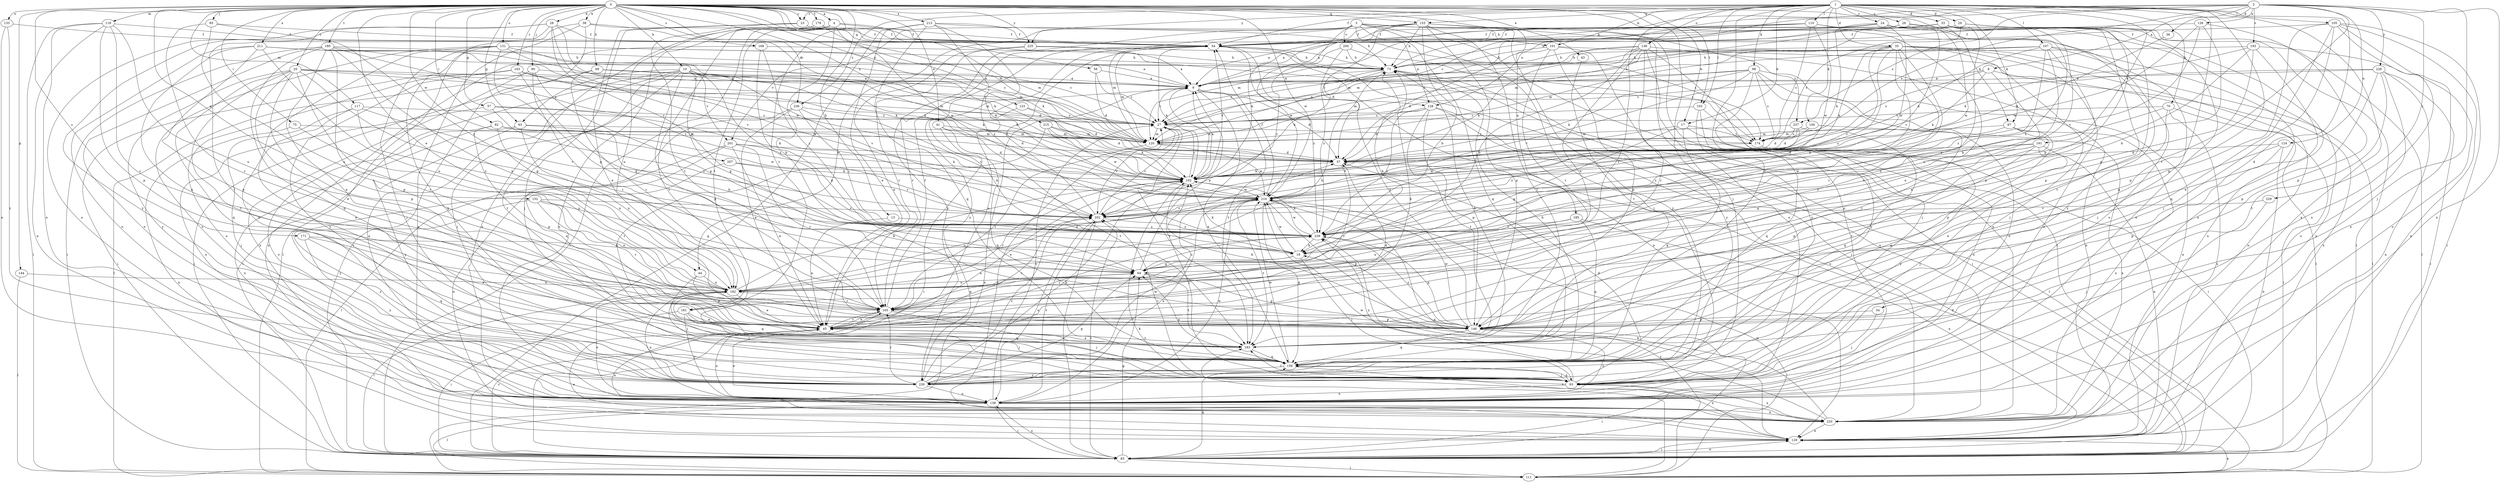 strict digraph  {
0;
1;
2;
3;
4;
8;
9;
10;
13;
17;
18;
20;
23;
24;
26;
27;
28;
29;
33;
34;
35;
36;
37;
38;
41;
43;
44;
45;
54;
56;
57;
63;
64;
69;
70;
73;
75;
82;
83;
85;
90;
93;
97;
98;
100;
101;
102;
103;
105;
107;
110;
111;
117;
118;
120;
123;
124;
126;
128;
129;
131;
133;
136;
138;
144;
146;
152;
153;
156;
163;
165;
168;
171;
174;
178;
180;
181;
183;
185;
191;
192;
193;
200;
201;
202;
207;
210;
211;
213;
215;
220;
225;
226;
229;
230;
236;
237;
239;
0 -> 4  [label=a];
0 -> 10  [label=b];
0 -> 13  [label=b];
0 -> 17  [label=b];
0 -> 20  [label=c];
0 -> 23  [label=c];
0 -> 28  [label=d];
0 -> 38  [label=e];
0 -> 41  [label=e];
0 -> 43  [label=e];
0 -> 44  [label=e];
0 -> 56  [label=g];
0 -> 57  [label=g];
0 -> 63  [label=g];
0 -> 69  [label=h];
0 -> 75  [label=i];
0 -> 82  [label=i];
0 -> 85  [label=j];
0 -> 90  [label=j];
0 -> 93  [label=j];
0 -> 97  [label=k];
0 -> 103  [label=l];
0 -> 117  [label=m];
0 -> 118  [label=m];
0 -> 120  [label=m];
0 -> 123  [label=n];
0 -> 131  [label=o];
0 -> 133  [label=o];
0 -> 144  [label=p];
0 -> 152  [label=q];
0 -> 153  [label=q];
0 -> 163  [label=r];
0 -> 168  [label=s];
0 -> 171  [label=s];
0 -> 174  [label=s];
0 -> 178  [label=t];
0 -> 180  [label=t];
0 -> 181  [label=t];
0 -> 185  [label=u];
0 -> 207  [label=w];
0 -> 210  [label=w];
0 -> 211  [label=x];
0 -> 213  [label=x];
0 -> 215  [label=x];
0 -> 225  [label=y];
0 -> 236  [label=z];
1 -> 17  [label=b];
1 -> 23  [label=c];
1 -> 24  [label=c];
1 -> 26  [label=c];
1 -> 29  [label=d];
1 -> 33  [label=d];
1 -> 34  [label=d];
1 -> 35  [label=d];
1 -> 54  [label=f];
1 -> 70  [label=h];
1 -> 97  [label=k];
1 -> 98  [label=k];
1 -> 100  [label=k];
1 -> 101  [label=k];
1 -> 103  [label=l];
1 -> 105  [label=l];
1 -> 107  [label=l];
1 -> 110  [label=l];
1 -> 136  [label=o];
1 -> 138  [label=o];
1 -> 146  [label=p];
1 -> 153  [label=q];
1 -> 156  [label=q];
1 -> 165  [label=r];
1 -> 191  [label=u];
1 -> 220  [label=x];
1 -> 225  [label=y];
1 -> 236  [label=z];
2 -> 8  [label=a];
2 -> 27  [label=c];
2 -> 36  [label=d];
2 -> 73  [label=h];
2 -> 93  [label=j];
2 -> 124  [label=n];
2 -> 126  [label=n];
2 -> 128  [label=n];
2 -> 174  [label=s];
2 -> 181  [label=t];
2 -> 193  [label=v];
2 -> 220  [label=x];
2 -> 226  [label=y];
2 -> 229  [label=y];
2 -> 237  [label=z];
3 -> 44  [label=e];
3 -> 83  [label=i];
3 -> 93  [label=j];
3 -> 101  [label=k];
3 -> 128  [label=n];
3 -> 156  [label=q];
3 -> 200  [label=v];
3 -> 201  [label=v];
3 -> 210  [label=w];
3 -> 230  [label=y];
3 -> 237  [label=z];
4 -> 54  [label=f];
4 -> 83  [label=i];
4 -> 120  [label=m];
4 -> 146  [label=p];
4 -> 181  [label=t];
4 -> 192  [label=u];
4 -> 210  [label=w];
4 -> 220  [label=x];
8 -> 9  [label=a];
8 -> 102  [label=k];
8 -> 174  [label=s];
8 -> 220  [label=x];
8 -> 239  [label=z];
9 -> 27  [label=c];
9 -> 37  [label=d];
9 -> 102  [label=k];
9 -> 128  [label=n];
9 -> 156  [label=q];
9 -> 183  [label=t];
10 -> 9  [label=a];
10 -> 63  [label=g];
10 -> 64  [label=g];
10 -> 83  [label=i];
10 -> 93  [label=j];
10 -> 102  [label=k];
10 -> 120  [label=m];
10 -> 138  [label=o];
10 -> 146  [label=p];
10 -> 183  [label=t];
10 -> 201  [label=v];
10 -> 202  [label=v];
10 -> 239  [label=z];
13 -> 45  [label=e];
13 -> 239  [label=z];
17 -> 64  [label=g];
17 -> 83  [label=i];
17 -> 156  [label=q];
17 -> 174  [label=s];
17 -> 202  [label=v];
18 -> 64  [label=g];
18 -> 93  [label=j];
18 -> 102  [label=k];
18 -> 192  [label=u];
18 -> 210  [label=w];
20 -> 9  [label=a];
20 -> 27  [label=c];
20 -> 45  [label=e];
20 -> 64  [label=g];
20 -> 120  [label=m];
20 -> 146  [label=p];
20 -> 156  [label=q];
20 -> 165  [label=r];
20 -> 183  [label=t];
20 -> 230  [label=y];
23 -> 45  [label=e];
23 -> 54  [label=f];
23 -> 93  [label=j];
23 -> 165  [label=r];
23 -> 174  [label=s];
24 -> 54  [label=f];
24 -> 102  [label=k];
24 -> 120  [label=m];
24 -> 129  [label=n];
24 -> 202  [label=v];
24 -> 210  [label=w];
24 -> 230  [label=y];
26 -> 9  [label=a];
26 -> 54  [label=f];
26 -> 146  [label=p];
26 -> 210  [label=w];
26 -> 239  [label=z];
27 -> 120  [label=m];
27 -> 174  [label=s];
27 -> 183  [label=t];
27 -> 202  [label=v];
28 -> 54  [label=f];
28 -> 138  [label=o];
28 -> 183  [label=t];
28 -> 202  [label=v];
28 -> 210  [label=w];
28 -> 230  [label=y];
28 -> 239  [label=z];
29 -> 54  [label=f];
29 -> 111  [label=l];
29 -> 120  [label=m];
29 -> 138  [label=o];
29 -> 146  [label=p];
29 -> 174  [label=s];
33 -> 9  [label=a];
33 -> 45  [label=e];
33 -> 54  [label=f];
33 -> 73  [label=h];
33 -> 83  [label=i];
33 -> 120  [label=m];
33 -> 138  [label=o];
33 -> 183  [label=t];
33 -> 192  [label=u];
34 -> 93  [label=j];
34 -> 146  [label=p];
35 -> 18  [label=b];
35 -> 27  [label=c];
35 -> 73  [label=h];
35 -> 93  [label=j];
35 -> 102  [label=k];
35 -> 111  [label=l];
35 -> 129  [label=n];
35 -> 138  [label=o];
35 -> 165  [label=r];
35 -> 192  [label=u];
35 -> 202  [label=v];
35 -> 239  [label=z];
36 -> 102  [label=k];
37 -> 102  [label=k];
37 -> 165  [label=r];
38 -> 54  [label=f];
38 -> 83  [label=i];
38 -> 102  [label=k];
38 -> 111  [label=l];
38 -> 220  [label=x];
41 -> 83  [label=i];
41 -> 120  [label=m];
41 -> 156  [label=q];
41 -> 183  [label=t];
43 -> 183  [label=t];
44 -> 45  [label=e];
44 -> 93  [label=j];
44 -> 192  [label=u];
45 -> 9  [label=a];
45 -> 37  [label=d];
45 -> 73  [label=h];
45 -> 138  [label=o];
45 -> 165  [label=r];
45 -> 183  [label=t];
45 -> 202  [label=v];
45 -> 239  [label=z];
54 -> 73  [label=h];
54 -> 83  [label=i];
54 -> 102  [label=k];
54 -> 120  [label=m];
54 -> 129  [label=n];
54 -> 165  [label=r];
54 -> 230  [label=y];
54 -> 239  [label=z];
56 -> 9  [label=a];
56 -> 27  [label=c];
56 -> 37  [label=d];
57 -> 27  [label=c];
57 -> 102  [label=k];
57 -> 138  [label=o];
57 -> 239  [label=z];
63 -> 18  [label=b];
63 -> 120  [label=m];
63 -> 192  [label=u];
63 -> 220  [label=x];
63 -> 230  [label=y];
64 -> 9  [label=a];
64 -> 73  [label=h];
64 -> 146  [label=p];
64 -> 183  [label=t];
64 -> 192  [label=u];
64 -> 239  [label=z];
69 -> 9  [label=a];
69 -> 83  [label=i];
69 -> 102  [label=k];
69 -> 165  [label=r];
70 -> 27  [label=c];
70 -> 83  [label=i];
70 -> 146  [label=p];
70 -> 220  [label=x];
70 -> 239  [label=z];
73 -> 9  [label=a];
73 -> 27  [label=c];
73 -> 83  [label=i];
73 -> 102  [label=k];
73 -> 220  [label=x];
75 -> 120  [label=m];
75 -> 129  [label=n];
75 -> 192  [label=u];
82 -> 37  [label=d];
82 -> 120  [label=m];
82 -> 146  [label=p];
82 -> 192  [label=u];
82 -> 210  [label=w];
82 -> 230  [label=y];
83 -> 37  [label=d];
83 -> 64  [label=g];
83 -> 111  [label=l];
83 -> 129  [label=n];
83 -> 138  [label=o];
83 -> 156  [label=q];
83 -> 165  [label=r];
83 -> 202  [label=v];
85 -> 54  [label=f];
85 -> 165  [label=r];
85 -> 192  [label=u];
85 -> 239  [label=z];
90 -> 9  [label=a];
90 -> 64  [label=g];
90 -> 111  [label=l];
90 -> 165  [label=r];
90 -> 220  [label=x];
93 -> 37  [label=d];
93 -> 83  [label=i];
93 -> 138  [label=o];
93 -> 156  [label=q];
93 -> 183  [label=t];
93 -> 202  [label=v];
93 -> 220  [label=x];
93 -> 239  [label=z];
97 -> 120  [label=m];
97 -> 156  [label=q];
97 -> 183  [label=t];
97 -> 220  [label=x];
97 -> 239  [label=z];
98 -> 9  [label=a];
98 -> 102  [label=k];
98 -> 120  [label=m];
98 -> 129  [label=n];
98 -> 138  [label=o];
98 -> 174  [label=s];
98 -> 183  [label=t];
98 -> 202  [label=v];
98 -> 230  [label=y];
100 -> 37  [label=d];
100 -> 120  [label=m];
100 -> 220  [label=x];
101 -> 37  [label=d];
101 -> 73  [label=h];
101 -> 111  [label=l];
101 -> 146  [label=p];
101 -> 165  [label=r];
101 -> 230  [label=y];
102 -> 9  [label=a];
102 -> 27  [label=c];
102 -> 45  [label=e];
102 -> 54  [label=f];
102 -> 93  [label=j];
102 -> 165  [label=r];
102 -> 210  [label=w];
103 -> 27  [label=c];
103 -> 138  [label=o];
103 -> 156  [label=q];
103 -> 183  [label=t];
105 -> 54  [label=f];
105 -> 83  [label=i];
105 -> 93  [label=j];
105 -> 129  [label=n];
105 -> 138  [label=o];
105 -> 146  [label=p];
105 -> 156  [label=q];
105 -> 220  [label=x];
107 -> 9  [label=a];
107 -> 18  [label=b];
107 -> 37  [label=d];
107 -> 45  [label=e];
107 -> 73  [label=h];
107 -> 93  [label=j];
107 -> 120  [label=m];
107 -> 220  [label=x];
107 -> 239  [label=z];
110 -> 9  [label=a];
110 -> 45  [label=e];
110 -> 54  [label=f];
110 -> 120  [label=m];
110 -> 138  [label=o];
110 -> 174  [label=s];
110 -> 210  [label=w];
111 -> 9  [label=a];
111 -> 102  [label=k];
111 -> 129  [label=n];
111 -> 210  [label=w];
111 -> 239  [label=z];
117 -> 27  [label=c];
117 -> 45  [label=e];
117 -> 93  [label=j];
117 -> 202  [label=v];
117 -> 239  [label=z];
118 -> 54  [label=f];
118 -> 111  [label=l];
118 -> 129  [label=n];
118 -> 138  [label=o];
118 -> 146  [label=p];
118 -> 165  [label=r];
118 -> 192  [label=u];
120 -> 37  [label=d];
120 -> 165  [label=r];
120 -> 210  [label=w];
123 -> 18  [label=b];
123 -> 27  [label=c];
123 -> 37  [label=d];
124 -> 37  [label=d];
124 -> 45  [label=e];
124 -> 129  [label=n];
124 -> 146  [label=p];
126 -> 18  [label=b];
126 -> 54  [label=f];
126 -> 146  [label=p];
126 -> 202  [label=v];
126 -> 210  [label=w];
128 -> 27  [label=c];
128 -> 37  [label=d];
128 -> 111  [label=l];
128 -> 146  [label=p];
128 -> 183  [label=t];
128 -> 220  [label=x];
128 -> 239  [label=z];
129 -> 27  [label=c];
129 -> 45  [label=e];
129 -> 83  [label=i];
131 -> 9  [label=a];
131 -> 27  [label=c];
131 -> 64  [label=g];
131 -> 73  [label=h];
131 -> 93  [label=j];
131 -> 102  [label=k];
131 -> 138  [label=o];
131 -> 156  [label=q];
131 -> 230  [label=y];
133 -> 54  [label=f];
133 -> 138  [label=o];
133 -> 230  [label=y];
136 -> 18  [label=b];
136 -> 27  [label=c];
136 -> 73  [label=h];
136 -> 93  [label=j];
136 -> 102  [label=k];
136 -> 129  [label=n];
136 -> 165  [label=r];
136 -> 192  [label=u];
136 -> 230  [label=y];
138 -> 27  [label=c];
138 -> 45  [label=e];
138 -> 83  [label=i];
138 -> 111  [label=l];
138 -> 192  [label=u];
138 -> 202  [label=v];
138 -> 210  [label=w];
138 -> 220  [label=x];
144 -> 111  [label=l];
144 -> 192  [label=u];
146 -> 54  [label=f];
146 -> 83  [label=i];
146 -> 102  [label=k];
146 -> 138  [label=o];
146 -> 156  [label=q];
146 -> 210  [label=w];
146 -> 239  [label=z];
152 -> 64  [label=g];
152 -> 165  [label=r];
152 -> 192  [label=u];
152 -> 202  [label=v];
152 -> 230  [label=y];
153 -> 18  [label=b];
153 -> 37  [label=d];
153 -> 54  [label=f];
153 -> 73  [label=h];
153 -> 102  [label=k];
153 -> 120  [label=m];
153 -> 138  [label=o];
153 -> 146  [label=p];
153 -> 183  [label=t];
153 -> 220  [label=x];
153 -> 230  [label=y];
156 -> 64  [label=g];
156 -> 73  [label=h];
156 -> 93  [label=j];
156 -> 129  [label=n];
156 -> 210  [label=w];
156 -> 230  [label=y];
163 -> 9  [label=a];
163 -> 37  [label=d];
163 -> 64  [label=g];
163 -> 83  [label=i];
163 -> 138  [label=o];
163 -> 210  [label=w];
163 -> 230  [label=y];
165 -> 45  [label=e];
165 -> 54  [label=f];
165 -> 64  [label=g];
165 -> 93  [label=j];
165 -> 146  [label=p];
168 -> 18  [label=b];
168 -> 73  [label=h];
168 -> 129  [label=n];
168 -> 239  [label=z];
171 -> 18  [label=b];
171 -> 45  [label=e];
171 -> 156  [label=q];
171 -> 230  [label=y];
174 -> 210  [label=w];
174 -> 230  [label=y];
178 -> 54  [label=f];
178 -> 102  [label=k];
178 -> 183  [label=t];
178 -> 220  [label=x];
180 -> 45  [label=e];
180 -> 73  [label=h];
180 -> 83  [label=i];
180 -> 102  [label=k];
180 -> 138  [label=o];
180 -> 146  [label=p];
180 -> 156  [label=q];
180 -> 192  [label=u];
180 -> 202  [label=v];
181 -> 45  [label=e];
181 -> 83  [label=i];
181 -> 93  [label=j];
181 -> 138  [label=o];
181 -> 156  [label=q];
183 -> 45  [label=e];
183 -> 73  [label=h];
183 -> 156  [label=q];
185 -> 129  [label=n];
185 -> 156  [label=q];
185 -> 192  [label=u];
185 -> 239  [label=z];
191 -> 37  [label=d];
191 -> 64  [label=g];
191 -> 93  [label=j];
191 -> 129  [label=n];
191 -> 146  [label=p];
191 -> 210  [label=w];
191 -> 239  [label=z];
192 -> 37  [label=d];
192 -> 45  [label=e];
192 -> 73  [label=h];
192 -> 83  [label=i];
192 -> 93  [label=j];
192 -> 102  [label=k];
192 -> 138  [label=o];
192 -> 156  [label=q];
192 -> 165  [label=r];
193 -> 18  [label=b];
193 -> 37  [label=d];
193 -> 45  [label=e];
193 -> 64  [label=g];
193 -> 73  [label=h];
193 -> 138  [label=o];
200 -> 73  [label=h];
200 -> 174  [label=s];
200 -> 202  [label=v];
200 -> 239  [label=z];
201 -> 37  [label=d];
201 -> 45  [label=e];
201 -> 102  [label=k];
201 -> 111  [label=l];
201 -> 129  [label=n];
201 -> 165  [label=r];
202 -> 27  [label=c];
202 -> 54  [label=f];
202 -> 83  [label=i];
202 -> 138  [label=o];
202 -> 239  [label=z];
207 -> 102  [label=k];
207 -> 202  [label=v];
207 -> 230  [label=y];
210 -> 54  [label=f];
210 -> 129  [label=n];
210 -> 138  [label=o];
210 -> 146  [label=p];
210 -> 156  [label=q];
210 -> 183  [label=t];
210 -> 192  [label=u];
210 -> 202  [label=v];
211 -> 27  [label=c];
211 -> 45  [label=e];
211 -> 73  [label=h];
211 -> 120  [label=m];
211 -> 138  [label=o];
211 -> 146  [label=p];
211 -> 192  [label=u];
213 -> 45  [label=e];
213 -> 54  [label=f];
213 -> 73  [label=h];
213 -> 83  [label=i];
213 -> 156  [label=q];
213 -> 210  [label=w];
213 -> 239  [label=z];
215 -> 37  [label=d];
215 -> 102  [label=k];
215 -> 120  [label=m];
215 -> 183  [label=t];
215 -> 210  [label=w];
220 -> 18  [label=b];
220 -> 45  [label=e];
220 -> 129  [label=n];
220 -> 183  [label=t];
220 -> 210  [label=w];
225 -> 9  [label=a];
225 -> 45  [label=e];
225 -> 73  [label=h];
225 -> 165  [label=r];
226 -> 9  [label=a];
226 -> 27  [label=c];
226 -> 83  [label=i];
226 -> 129  [label=n];
226 -> 138  [label=o];
226 -> 146  [label=p];
226 -> 183  [label=t];
229 -> 93  [label=j];
229 -> 202  [label=v];
230 -> 64  [label=g];
230 -> 102  [label=k];
230 -> 138  [label=o];
230 -> 165  [label=r];
230 -> 202  [label=v];
230 -> 210  [label=w];
236 -> 27  [label=c];
236 -> 45  [label=e];
236 -> 156  [label=q];
236 -> 202  [label=v];
236 -> 239  [label=z];
237 -> 37  [label=d];
237 -> 120  [label=m];
237 -> 156  [label=q];
237 -> 174  [label=s];
237 -> 239  [label=z];
239 -> 18  [label=b];
239 -> 102  [label=k];
239 -> 146  [label=p];
239 -> 210  [label=w];
}
